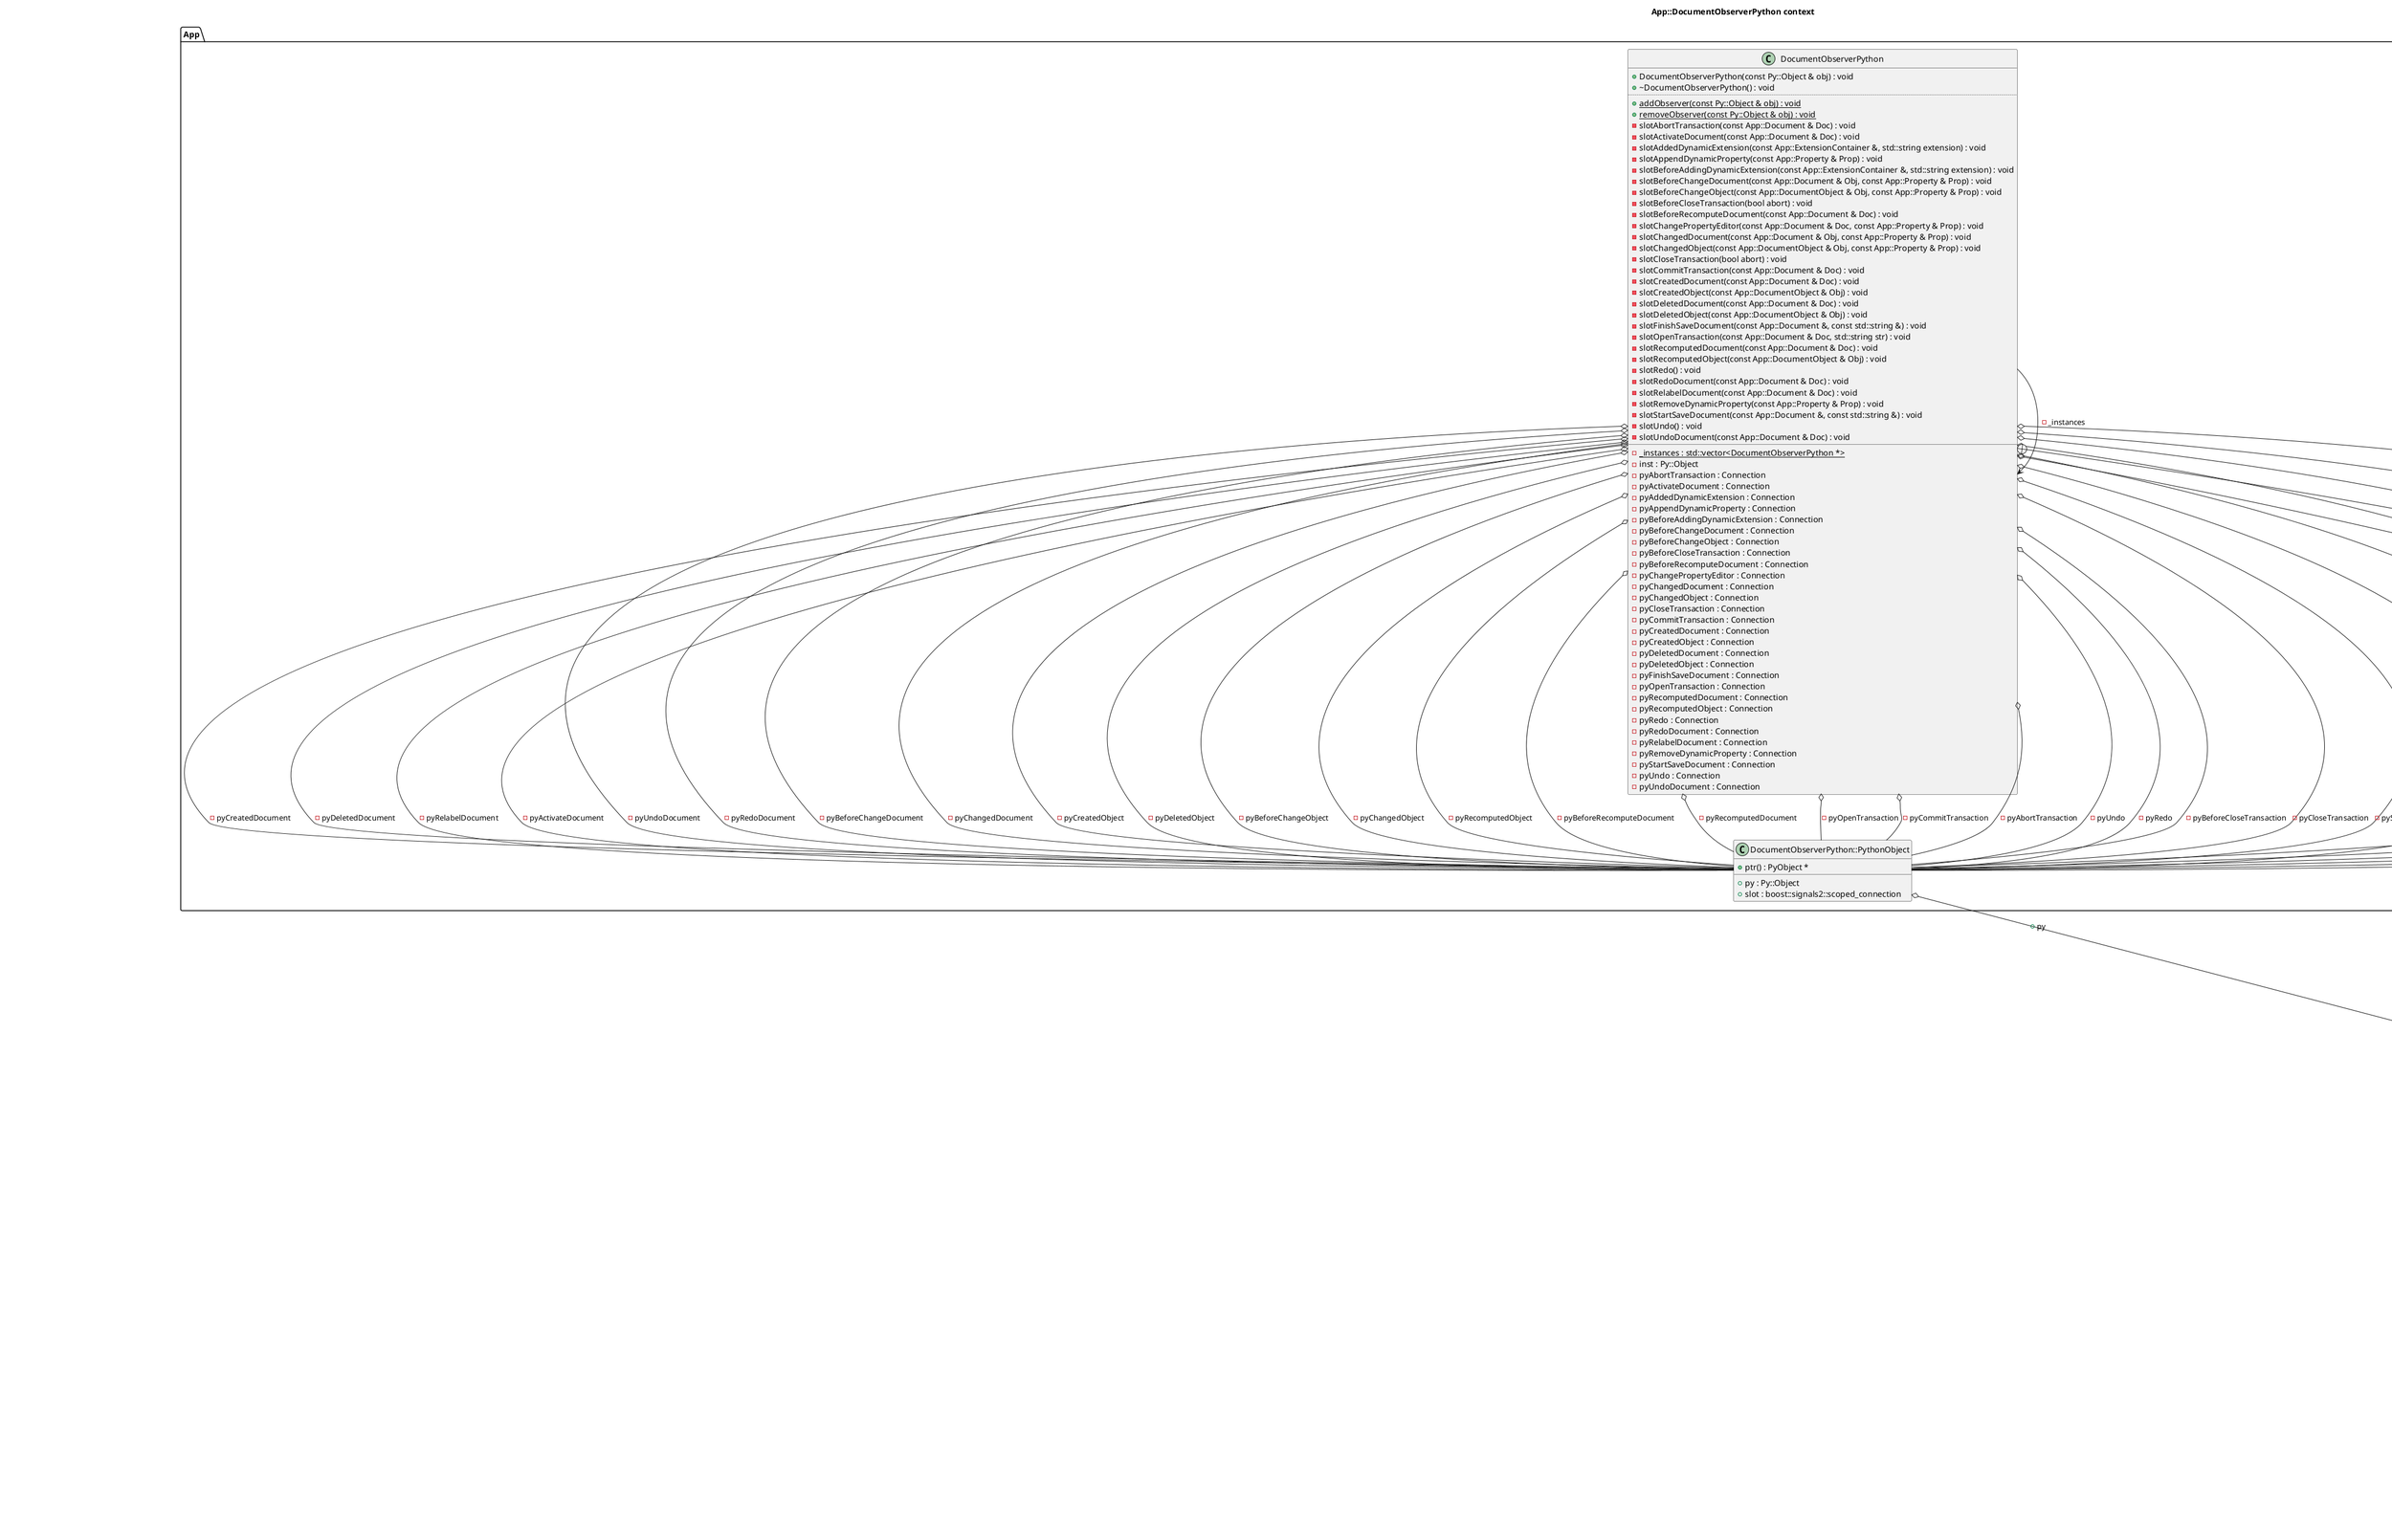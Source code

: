 @startuml
title App::DocumentObserverPython context
package [Py] as C_0006793471478365930557 {
class "Object" as C_0003519981862413375085
class C_0003519981862413375085 [[https://github.com/FreeCAD/FreeCAD/blob/2fcc5317fe3aee96ca73475986a577719fc78e20/src/CXX/Python3/Objects.hxx#L142{Object}]] {
+Object(PyObject * pyob = Py::_None(), bool owned = false) : void [[[https://github.com/FreeCAD/FreeCAD/blob/2fcc5317fe3aee96ca73475986a577719fc78e20/src/CXX/Python3/Objects.hxx#L174{Object}]]]
+Object(const Object & ob) : void [[[https://github.com/FreeCAD/FreeCAD/blob/2fcc5317fe3aee96ca73475986a577719fc78e20/src/CXX/Python3/Objects.hxx#L185{Object}]]]
+~Object() : void [[[https://github.com/FreeCAD/FreeCAD/blob/2fcc5317fe3aee96ca73475986a577719fc78e20/src/CXX/Python3/Objects.hxx#L208{~Object}]]]
..
+operator=(const Object & rhs) : Object & [[[https://github.com/FreeCAD/FreeCAD/blob/2fcc5317fe3aee96ca73475986a577719fc78e20/src/CXX/Python3/Objects.hxx#L193{operator=}]]]
..
+operator*() const : PyObject * [[[https://github.com/FreeCAD/FreeCAD/blob/2fcc5317fe3aee96ca73475986a577719fc78e20/src/CXX/Python3/Objects.hxx#L214{operator*}]]]
+operator=(PyObject * rhsp) : Object & [[[https://github.com/FreeCAD/FreeCAD/blob/2fcc5317fe3aee96ca73475986a577719fc78e20/src/CXX/Python3/Objects.hxx#L199{operator=}]]]
..
+accepts(PyObject *) const : bool [[[https://github.com/FreeCAD/FreeCAD/blob/2fcc5317fe3aee96ca73475986a577719fc78e20/src/CXX/Python3/Objects.hxx#L246{accepts}]]]
+as_bool() const : bool [[[https://github.com/FreeCAD/FreeCAD/blob/2fcc5317fe3aee96ca73475986a577719fc78e20/src/CXX/Python3/Objects.hxx#L292{as_bool}]]]
+as_string() const : std::string [[[https://github.com/FreeCAD/FreeCAD/blob/2fcc5317fe3aee96ca73475986a577719fc78e20/src/CXX/Python3/Objects.hxx#L261{as_string}]]]
+callMemberFunction(const std::string & function_name, const Tuple & args, const Dict & kw) const : Object [[[https://github.com/FreeCAD/FreeCAD/blob/2fcc5317fe3aee96ca73475986a577719fc78e20/src/CXX/Python3/Objects.hxx#L279{callMemberFunction}]]]
+callMemberFunction(const std::string & function_name, const Tuple & args) const : Object [[[https://github.com/FreeCAD/FreeCAD/blob/2fcc5317fe3aee96ca73475986a577719fc78e20/src/CXX/Python3/Objects.hxx#L278{callMemberFunction}]]]
+callMemberFunction(const std::string & function_name) const : Object [[[https://github.com/FreeCAD/FreeCAD/blob/2fcc5317fe3aee96ca73475986a577719fc78e20/src/CXX/Python3/Objects.hxx#L277{callMemberFunction}]]]
+decrement_reference_count() : void [[[https://github.com/FreeCAD/FreeCAD/blob/2fcc5317fe3aee96ca73475986a577719fc78e20/src/CXX/Python3/Objects.hxx#L225{decrement_reference_count}]]]
+delAttr(const std::string & s) : void [[[https://github.com/FreeCAD/FreeCAD/blob/2fcc5317fe3aee96ca73475986a577719fc78e20/src/CXX/Python3/Objects.hxx#L383{delAttr}]]]
+delItem(const Object & key) : void [[[https://github.com/FreeCAD/FreeCAD/blob/2fcc5317fe3aee96ca73475986a577719fc78e20/src/CXX/Python3/Objects.hxx#L394{delItem}]]]
+dir() const : List [[[https://github.com/FreeCAD/FreeCAD/blob/2fcc5317fe3aee96ca73475986a577719fc78e20/src/CXX/Python3/Objects.hxx#L265{dir}]]]
+getAttr(const std::string & s) const : Object [[[https://github.com/FreeCAD/FreeCAD/blob/2fcc5317fe3aee96ca73475986a577719fc78e20/src/CXX/Python3/Objects.hxx#L272{getAttr}]]]
+getItem(const Object & key) const : Object [[[https://github.com/FreeCAD/FreeCAD/blob/2fcc5317fe3aee96ca73475986a577719fc78e20/src/CXX/Python3/Objects.hxx#L281{getItem}]]]
+hasAttr(const std::string & s) const : bool [[[https://github.com/FreeCAD/FreeCAD/blob/2fcc5317fe3aee96ca73475986a577719fc78e20/src/CXX/Python3/Objects.hxx#L267{hasAttr}]]]
+hashValue() const : Py_hash_t [[[https://github.com/FreeCAD/FreeCAD/blob/2fcc5317fe3aee96ca73475986a577719fc78e20/src/CXX/Python3/Objects.hxx#L286{hashValue}]]]
+increment_reference_count() : void [[[https://github.com/FreeCAD/FreeCAD/blob/2fcc5317fe3aee96ca73475986a577719fc78e20/src/CXX/Python3/Objects.hxx#L220{increment_reference_count}]]]
+is(const Object & other) const : bool [[[https://github.com/FreeCAD/FreeCAD/blob/2fcc5317fe3aee96ca73475986a577719fc78e20/src/CXX/Python3/Objects.hxx#L302{is}]]]
+is(PyObject * pother) const : bool [[[https://github.com/FreeCAD/FreeCAD/blob/2fcc5317fe3aee96ca73475986a577719fc78e20/src/CXX/Python3/Objects.hxx#L297{is}]]]
+isBoolean() const : bool [[[https://github.com/FreeCAD/FreeCAD/blob/2fcc5317fe3aee96ca73475986a577719fc78e20/src/CXX/Python3/Objects.hxx#L369{isBoolean}]]]
+isBytes() const : bool [[[https://github.com/FreeCAD/FreeCAD/blob/2fcc5317fe3aee96ca73475986a577719fc78e20/src/CXX/Python3/Objects.hxx#L364{isBytes}]]]
+isCallable() const : bool [[[https://github.com/FreeCAD/FreeCAD/blob/2fcc5317fe3aee96ca73475986a577719fc78e20/src/CXX/Python3/Objects.hxx#L317{isCallable}]]]
+isDict() const : bool [[[https://github.com/FreeCAD/FreeCAD/blob/2fcc5317fe3aee96ca73475986a577719fc78e20/src/CXX/Python3/Objects.hxx#L322{isDict}]]]
+isList() const : bool [[[https://github.com/FreeCAD/FreeCAD/blob/2fcc5317fe3aee96ca73475986a577719fc78e20/src/CXX/Python3/Objects.hxx#L327{isList}]]]
+isMapping() const : bool [[[https://github.com/FreeCAD/FreeCAD/blob/2fcc5317fe3aee96ca73475986a577719fc78e20/src/CXX/Python3/Objects.hxx#L332{isMapping}]]]
+isNone() const : bool [[[https://github.com/FreeCAD/FreeCAD/blob/2fcc5317fe3aee96ca73475986a577719fc78e20/src/CXX/Python3/Objects.hxx#L312{isNone}]]]
+isNull() const : bool [[[https://github.com/FreeCAD/FreeCAD/blob/2fcc5317fe3aee96ca73475986a577719fc78e20/src/CXX/Python3/Objects.hxx#L307{isNull}]]]
+isNumeric() const : bool [[[https://github.com/FreeCAD/FreeCAD/blob/2fcc5317fe3aee96ca73475986a577719fc78e20/src/CXX/Python3/Objects.hxx#L337{isNumeric}]]]
+isSequence() const : bool [[[https://github.com/FreeCAD/FreeCAD/blob/2fcc5317fe3aee96ca73475986a577719fc78e20/src/CXX/Python3/Objects.hxx#L342{isSequence}]]]
+isString() const : bool [[[https://github.com/FreeCAD/FreeCAD/blob/2fcc5317fe3aee96ca73475986a577719fc78e20/src/CXX/Python3/Objects.hxx#L359{isString}]]]
+isTrue() const : bool [[[https://github.com/FreeCAD/FreeCAD/blob/2fcc5317fe3aee96ca73475986a577719fc78e20/src/CXX/Python3/Objects.hxx#L347{isTrue}]]]
+isTuple() const : bool [[[https://github.com/FreeCAD/FreeCAD/blob/2fcc5317fe3aee96ca73475986a577719fc78e20/src/CXX/Python3/Objects.hxx#L354{isTuple}]]]
+isType(const Type & t) const : bool [[[https://github.com/FreeCAD/FreeCAD/blob/2fcc5317fe3aee96ca73475986a577719fc78e20/src/CXX/Python3/Objects.hxx#L352{isType}]]]
+ptr() const : PyObject * [[[https://github.com/FreeCAD/FreeCAD/blob/2fcc5317fe3aee96ca73475986a577719fc78e20/src/CXX/Python3/Objects.hxx#L236{ptr}]]]
+reference_count() const : Py_ssize_t [[[https://github.com/FreeCAD/FreeCAD/blob/2fcc5317fe3aee96ca73475986a577719fc78e20/src/CXX/Python3/Objects.hxx#L252{reference_count}]]]
#release() : void [[[https://github.com/FreeCAD/FreeCAD/blob/2fcc5317fe3aee96ca73475986a577719fc78e20/src/CXX/Python3/Objects.hxx#L164{release}]]]
+repr() const : String [[[https://github.com/FreeCAD/FreeCAD/blob/2fcc5317fe3aee96ca73475986a577719fc78e20/src/CXX/Python3/Objects.hxx#L263{repr}]]]
#set(PyObject * pyob, bool owned = false) : void [[[https://github.com/FreeCAD/FreeCAD/blob/2fcc5317fe3aee96ca73475986a577719fc78e20/src/CXX/Python3/Objects.hxx#L153{set}]]]
+setAttr(const std::string & s, const Object & value) : void [[[https://github.com/FreeCAD/FreeCAD/blob/2fcc5317fe3aee96ca73475986a577719fc78e20/src/CXX/Python3/Objects.hxx#L375{setAttr}]]]
+str() const : String [[[https://github.com/FreeCAD/FreeCAD/blob/2fcc5317fe3aee96ca73475986a577719fc78e20/src/CXX/Python3/Objects.hxx#L259{str}]]]
+type() const : Type [[[https://github.com/FreeCAD/FreeCAD/blob/2fcc5317fe3aee96ca73475986a577719fc78e20/src/CXX/Python3/Objects.hxx#L257{type}]]]
#validate() : void [[[https://github.com/FreeCAD/FreeCAD/blob/2fcc5317fe3aee96ca73475986a577719fc78e20/src/CXX/Python3/Objects.hxx#L170{validate}]]]
__
-p : PyObject * [[[https://github.com/FreeCAD/FreeCAD/blob/2fcc5317fe3aee96ca73475986a577719fc78e20/src/CXX/Python3/Objects.hxx#L150{p}]]]
}
}
package [App] as C_0018282610363821501524 {
class "DocumentObserverPython" as C_0012922739375724488873
class C_0012922739375724488873 [[https://github.com/FreeCAD/FreeCAD/blob/2fcc5317fe3aee96ca73475986a577719fc78e20/src/App/DocumentObserverPython.h#L48{DocumentObserverPython}]] {
+DocumentObserverPython(const Py::Object & obj) : void [[[https://github.com/FreeCAD/FreeCAD/blob/2fcc5317fe3aee96ca73475986a577719fc78e20/src/App/DocumentObserverPython.h#L53{DocumentObserverPython}]]]
+~DocumentObserverPython() : void [[[https://github.com/FreeCAD/FreeCAD/blob/2fcc5317fe3aee96ca73475986a577719fc78e20/src/App/DocumentObserverPython.h#L54{~DocumentObserverPython}]]]
..
{static} +addObserver(const Py::Object & obj) : void [[[https://github.com/FreeCAD/FreeCAD/blob/2fcc5317fe3aee96ca73475986a577719fc78e20/src/App/DocumentObserverPython.h#L56{addObserver}]]]
{static} +removeObserver(const Py::Object & obj) : void [[[https://github.com/FreeCAD/FreeCAD/blob/2fcc5317fe3aee96ca73475986a577719fc78e20/src/App/DocumentObserverPython.h#L57{removeObserver}]]]
-slotAbortTransaction(const App::Document & Doc) : void [[[https://github.com/FreeCAD/FreeCAD/blob/2fcc5317fe3aee96ca73475986a577719fc78e20/src/App/DocumentObserverPython.h#L95{slotAbortTransaction}]]]
-slotActivateDocument(const App::Document & Doc) : void [[[https://github.com/FreeCAD/FreeCAD/blob/2fcc5317fe3aee96ca73475986a577719fc78e20/src/App/DocumentObserverPython.h#L67{slotActivateDocument}]]]
-slotAddedDynamicExtension(const App::ExtensionContainer &, std::string extension) : void [[[https://github.com/FreeCAD/FreeCAD/blob/2fcc5317fe3aee96ca73475986a577719fc78e20/src/App/DocumentObserverPython.h#L117{slotAddedDynamicExtension}]]]
-slotAppendDynamicProperty(const App::Property & Prop) : void [[[https://github.com/FreeCAD/FreeCAD/blob/2fcc5317fe3aee96ca73475986a577719fc78e20/src/App/DocumentObserverPython.h#L105{slotAppendDynamicProperty}]]]
-slotBeforeAddingDynamicExtension(const App::ExtensionContainer &, std::string extension) : void [[[https://github.com/FreeCAD/FreeCAD/blob/2fcc5317fe3aee96ca73475986a577719fc78e20/src/App/DocumentObserverPython.h#L115{slotBeforeAddingDynamicExtension}]]]
-slotBeforeChangeDocument(const App::Document & Obj, const App::Property & Prop) : void [[[https://github.com/FreeCAD/FreeCAD/blob/2fcc5317fe3aee96ca73475986a577719fc78e20/src/App/DocumentObserverPython.h#L69{slotBeforeChangeDocument}]]]
-slotBeforeChangeObject(const App::DocumentObject & Obj, const App::Property & Prop) : void [[[https://github.com/FreeCAD/FreeCAD/blob/2fcc5317fe3aee96ca73475986a577719fc78e20/src/App/DocumentObserverPython.h#L77{slotBeforeChangeObject}]]]
-slotBeforeCloseTransaction(bool abort) : void [[[https://github.com/FreeCAD/FreeCAD/blob/2fcc5317fe3aee96ca73475986a577719fc78e20/src/App/DocumentObserverPython.h#L101{slotBeforeCloseTransaction}]]]
-slotBeforeRecomputeDocument(const App::Document & Doc) : void [[[https://github.com/FreeCAD/FreeCAD/blob/2fcc5317fe3aee96ca73475986a577719fc78e20/src/App/DocumentObserverPython.h#L87{slotBeforeRecomputeDocument}]]]
-slotChangePropertyEditor(const App::Document & Doc, const App::Property & Prop) : void [[[https://github.com/FreeCAD/FreeCAD/blob/2fcc5317fe3aee96ca73475986a577719fc78e20/src/App/DocumentObserverPython.h#L109{slotChangePropertyEditor}]]]
-slotChangedDocument(const App::Document & Obj, const App::Property & Prop) : void [[[https://github.com/FreeCAD/FreeCAD/blob/2fcc5317fe3aee96ca73475986a577719fc78e20/src/App/DocumentObserverPython.h#L71{slotChangedDocument}]]]
-slotChangedObject(const App::DocumentObject & Obj, const App::Property & Prop) : void [[[https://github.com/FreeCAD/FreeCAD/blob/2fcc5317fe3aee96ca73475986a577719fc78e20/src/App/DocumentObserverPython.h#L79{slotChangedObject}]]]
-slotCloseTransaction(bool abort) : void [[[https://github.com/FreeCAD/FreeCAD/blob/2fcc5317fe3aee96ca73475986a577719fc78e20/src/App/DocumentObserverPython.h#L103{slotCloseTransaction}]]]
-slotCommitTransaction(const App::Document & Doc) : void [[[https://github.com/FreeCAD/FreeCAD/blob/2fcc5317fe3aee96ca73475986a577719fc78e20/src/App/DocumentObserverPython.h#L93{slotCommitTransaction}]]]
-slotCreatedDocument(const App::Document & Doc) : void [[[https://github.com/FreeCAD/FreeCAD/blob/2fcc5317fe3aee96ca73475986a577719fc78e20/src/App/DocumentObserverPython.h#L61{slotCreatedDocument}]]]
-slotCreatedObject(const App::DocumentObject & Obj) : void [[[https://github.com/FreeCAD/FreeCAD/blob/2fcc5317fe3aee96ca73475986a577719fc78e20/src/App/DocumentObserverPython.h#L73{slotCreatedObject}]]]
-slotDeletedDocument(const App::Document & Doc) : void [[[https://github.com/FreeCAD/FreeCAD/blob/2fcc5317fe3aee96ca73475986a577719fc78e20/src/App/DocumentObserverPython.h#L63{slotDeletedDocument}]]]
-slotDeletedObject(const App::DocumentObject & Obj) : void [[[https://github.com/FreeCAD/FreeCAD/blob/2fcc5317fe3aee96ca73475986a577719fc78e20/src/App/DocumentObserverPython.h#L75{slotDeletedObject}]]]
-slotFinishSaveDocument(const App::Document &, const std::string &) : void [[[https://github.com/FreeCAD/FreeCAD/blob/2fcc5317fe3aee96ca73475986a577719fc78e20/src/App/DocumentObserverPython.h#L113{slotFinishSaveDocument}]]]
-slotOpenTransaction(const App::Document & Doc, std::string str) : void [[[https://github.com/FreeCAD/FreeCAD/blob/2fcc5317fe3aee96ca73475986a577719fc78e20/src/App/DocumentObserverPython.h#L91{slotOpenTransaction}]]]
-slotRecomputedDocument(const App::Document & Doc) : void [[[https://github.com/FreeCAD/FreeCAD/blob/2fcc5317fe3aee96ca73475986a577719fc78e20/src/App/DocumentObserverPython.h#L89{slotRecomputedDocument}]]]
-slotRecomputedObject(const App::DocumentObject & Obj) : void [[[https://github.com/FreeCAD/FreeCAD/blob/2fcc5317fe3aee96ca73475986a577719fc78e20/src/App/DocumentObserverPython.h#L85{slotRecomputedObject}]]]
-slotRedo() : void [[[https://github.com/FreeCAD/FreeCAD/blob/2fcc5317fe3aee96ca73475986a577719fc78e20/src/App/DocumentObserverPython.h#L99{slotRedo}]]]
-slotRedoDocument(const App::Document & Doc) : void [[[https://github.com/FreeCAD/FreeCAD/blob/2fcc5317fe3aee96ca73475986a577719fc78e20/src/App/DocumentObserverPython.h#L83{slotRedoDocument}]]]
-slotRelabelDocument(const App::Document & Doc) : void [[[https://github.com/FreeCAD/FreeCAD/blob/2fcc5317fe3aee96ca73475986a577719fc78e20/src/App/DocumentObserverPython.h#L65{slotRelabelDocument}]]]
-slotRemoveDynamicProperty(const App::Property & Prop) : void [[[https://github.com/FreeCAD/FreeCAD/blob/2fcc5317fe3aee96ca73475986a577719fc78e20/src/App/DocumentObserverPython.h#L107{slotRemoveDynamicProperty}]]]
-slotStartSaveDocument(const App::Document &, const std::string &) : void [[[https://github.com/FreeCAD/FreeCAD/blob/2fcc5317fe3aee96ca73475986a577719fc78e20/src/App/DocumentObserverPython.h#L111{slotStartSaveDocument}]]]
-slotUndo() : void [[[https://github.com/FreeCAD/FreeCAD/blob/2fcc5317fe3aee96ca73475986a577719fc78e20/src/App/DocumentObserverPython.h#L97{slotUndo}]]]
-slotUndoDocument(const App::Document & Doc) : void [[[https://github.com/FreeCAD/FreeCAD/blob/2fcc5317fe3aee96ca73475986a577719fc78e20/src/App/DocumentObserverPython.h#L81{slotUndoDocument}]]]
__
{static} -_instances : std::vector<DocumentObserverPython *> [[[https://github.com/FreeCAD/FreeCAD/blob/2fcc5317fe3aee96ca73475986a577719fc78e20/src/App/DocumentObserverPython.h#L122{_instances}]]]
-inst : Py::Object [[[https://github.com/FreeCAD/FreeCAD/blob/2fcc5317fe3aee96ca73475986a577719fc78e20/src/App/DocumentObserverPython.h#L121{inst}]]]
-pyAbortTransaction : Connection [[[https://github.com/FreeCAD/FreeCAD/blob/2fcc5317fe3aee96ca73475986a577719fc78e20/src/App/DocumentObserverPython.h#L149{pyAbortTransaction}]]]
-pyActivateDocument : Connection [[[https://github.com/FreeCAD/FreeCAD/blob/2fcc5317fe3aee96ca73475986a577719fc78e20/src/App/DocumentObserverPython.h#L135{pyActivateDocument}]]]
-pyAddedDynamicExtension : Connection [[[https://github.com/FreeCAD/FreeCAD/blob/2fcc5317fe3aee96ca73475986a577719fc78e20/src/App/DocumentObserverPython.h#L160{pyAddedDynamicExtension}]]]
-pyAppendDynamicProperty : Connection [[[https://github.com/FreeCAD/FreeCAD/blob/2fcc5317fe3aee96ca73475986a577719fc78e20/src/App/DocumentObserverPython.h#L156{pyAppendDynamicProperty}]]]
-pyBeforeAddingDynamicExtension : Connection [[[https://github.com/FreeCAD/FreeCAD/blob/2fcc5317fe3aee96ca73475986a577719fc78e20/src/App/DocumentObserverPython.h#L159{pyBeforeAddingDynamicExtension}]]]
-pyBeforeChangeDocument : Connection [[[https://github.com/FreeCAD/FreeCAD/blob/2fcc5317fe3aee96ca73475986a577719fc78e20/src/App/DocumentObserverPython.h#L138{pyBeforeChangeDocument}]]]
-pyBeforeChangeObject : Connection [[[https://github.com/FreeCAD/FreeCAD/blob/2fcc5317fe3aee96ca73475986a577719fc78e20/src/App/DocumentObserverPython.h#L142{pyBeforeChangeObject}]]]
-pyBeforeCloseTransaction : Connection [[[https://github.com/FreeCAD/FreeCAD/blob/2fcc5317fe3aee96ca73475986a577719fc78e20/src/App/DocumentObserverPython.h#L152{pyBeforeCloseTransaction}]]]
-pyBeforeRecomputeDocument : Connection [[[https://github.com/FreeCAD/FreeCAD/blob/2fcc5317fe3aee96ca73475986a577719fc78e20/src/App/DocumentObserverPython.h#L145{pyBeforeRecomputeDocument}]]]
-pyChangePropertyEditor : Connection [[[https://github.com/FreeCAD/FreeCAD/blob/2fcc5317fe3aee96ca73475986a577719fc78e20/src/App/DocumentObserverPython.h#L158{pyChangePropertyEditor}]]]
-pyChangedDocument : Connection [[[https://github.com/FreeCAD/FreeCAD/blob/2fcc5317fe3aee96ca73475986a577719fc78e20/src/App/DocumentObserverPython.h#L139{pyChangedDocument}]]]
-pyChangedObject : Connection [[[https://github.com/FreeCAD/FreeCAD/blob/2fcc5317fe3aee96ca73475986a577719fc78e20/src/App/DocumentObserverPython.h#L143{pyChangedObject}]]]
-pyCloseTransaction : Connection [[[https://github.com/FreeCAD/FreeCAD/blob/2fcc5317fe3aee96ca73475986a577719fc78e20/src/App/DocumentObserverPython.h#L153{pyCloseTransaction}]]]
-pyCommitTransaction : Connection [[[https://github.com/FreeCAD/FreeCAD/blob/2fcc5317fe3aee96ca73475986a577719fc78e20/src/App/DocumentObserverPython.h#L148{pyCommitTransaction}]]]
-pyCreatedDocument : Connection [[[https://github.com/FreeCAD/FreeCAD/blob/2fcc5317fe3aee96ca73475986a577719fc78e20/src/App/DocumentObserverPython.h#L132{pyCreatedDocument}]]]
-pyCreatedObject : Connection [[[https://github.com/FreeCAD/FreeCAD/blob/2fcc5317fe3aee96ca73475986a577719fc78e20/src/App/DocumentObserverPython.h#L140{pyCreatedObject}]]]
-pyDeletedDocument : Connection [[[https://github.com/FreeCAD/FreeCAD/blob/2fcc5317fe3aee96ca73475986a577719fc78e20/src/App/DocumentObserverPython.h#L133{pyDeletedDocument}]]]
-pyDeletedObject : Connection [[[https://github.com/FreeCAD/FreeCAD/blob/2fcc5317fe3aee96ca73475986a577719fc78e20/src/App/DocumentObserverPython.h#L141{pyDeletedObject}]]]
-pyFinishSaveDocument : Connection [[[https://github.com/FreeCAD/FreeCAD/blob/2fcc5317fe3aee96ca73475986a577719fc78e20/src/App/DocumentObserverPython.h#L155{pyFinishSaveDocument}]]]
-pyOpenTransaction : Connection [[[https://github.com/FreeCAD/FreeCAD/blob/2fcc5317fe3aee96ca73475986a577719fc78e20/src/App/DocumentObserverPython.h#L147{pyOpenTransaction}]]]
-pyRecomputedDocument : Connection [[[https://github.com/FreeCAD/FreeCAD/blob/2fcc5317fe3aee96ca73475986a577719fc78e20/src/App/DocumentObserverPython.h#L146{pyRecomputedDocument}]]]
-pyRecomputedObject : Connection [[[https://github.com/FreeCAD/FreeCAD/blob/2fcc5317fe3aee96ca73475986a577719fc78e20/src/App/DocumentObserverPython.h#L144{pyRecomputedObject}]]]
-pyRedo : Connection [[[https://github.com/FreeCAD/FreeCAD/blob/2fcc5317fe3aee96ca73475986a577719fc78e20/src/App/DocumentObserverPython.h#L151{pyRedo}]]]
-pyRedoDocument : Connection [[[https://github.com/FreeCAD/FreeCAD/blob/2fcc5317fe3aee96ca73475986a577719fc78e20/src/App/DocumentObserverPython.h#L137{pyRedoDocument}]]]
-pyRelabelDocument : Connection [[[https://github.com/FreeCAD/FreeCAD/blob/2fcc5317fe3aee96ca73475986a577719fc78e20/src/App/DocumentObserverPython.h#L134{pyRelabelDocument}]]]
-pyRemoveDynamicProperty : Connection [[[https://github.com/FreeCAD/FreeCAD/blob/2fcc5317fe3aee96ca73475986a577719fc78e20/src/App/DocumentObserverPython.h#L157{pyRemoveDynamicProperty}]]]
-pyStartSaveDocument : Connection [[[https://github.com/FreeCAD/FreeCAD/blob/2fcc5317fe3aee96ca73475986a577719fc78e20/src/App/DocumentObserverPython.h#L154{pyStartSaveDocument}]]]
-pyUndo : Connection [[[https://github.com/FreeCAD/FreeCAD/blob/2fcc5317fe3aee96ca73475986a577719fc78e20/src/App/DocumentObserverPython.h#L150{pyUndo}]]]
-pyUndoDocument : Connection [[[https://github.com/FreeCAD/FreeCAD/blob/2fcc5317fe3aee96ca73475986a577719fc78e20/src/App/DocumentObserverPython.h#L136{pyUndoDocument}]]]
}
class "DocumentObserverPython::PythonObject" as C_0002918141556241399540
class C_0002918141556241399540 [[https://github.com/FreeCAD/FreeCAD/blob/2fcc5317fe3aee96ca73475986a577719fc78e20/src/App/DocumentObserverPython.h#L124{DocumentObserverPython::PythonObject}]] {
+ptr() : PyObject * [[[https://github.com/FreeCAD/FreeCAD/blob/2fcc5317fe3aee96ca73475986a577719fc78e20/src/App/DocumentObserverPython.h#L127{ptr}]]]
__
+py : Py::Object [[[https://github.com/FreeCAD/FreeCAD/blob/2fcc5317fe3aee96ca73475986a577719fc78e20/src/App/DocumentObserverPython.h#L126{py}]]]
+slot : boost::signals2::scoped_connection [[[https://github.com/FreeCAD/FreeCAD/blob/2fcc5317fe3aee96ca73475986a577719fc78e20/src/App/DocumentObserverPython.h#L125{slot}]]]
}
}
C_0012922739375724488873 o-- C_0003519981862413375085 [[https://github.com/FreeCAD/FreeCAD/blob/2fcc5317fe3aee96ca73475986a577719fc78e20/src/App/DocumentObserverPython.h#L121{inst}]] : -inst
C_0012922739375724488873 o-- C_0002918141556241399540 [[https://github.com/FreeCAD/FreeCAD/blob/2fcc5317fe3aee96ca73475986a577719fc78e20/src/App/DocumentObserverPython.h#L132{pyCreatedDocument}]] : -pyCreatedDocument
C_0012922739375724488873 o-- C_0002918141556241399540 [[https://github.com/FreeCAD/FreeCAD/blob/2fcc5317fe3aee96ca73475986a577719fc78e20/src/App/DocumentObserverPython.h#L133{pyDeletedDocument}]] : -pyDeletedDocument
C_0012922739375724488873 o-- C_0002918141556241399540 [[https://github.com/FreeCAD/FreeCAD/blob/2fcc5317fe3aee96ca73475986a577719fc78e20/src/App/DocumentObserverPython.h#L134{pyRelabelDocument}]] : -pyRelabelDocument
C_0012922739375724488873 o-- C_0002918141556241399540 [[https://github.com/FreeCAD/FreeCAD/blob/2fcc5317fe3aee96ca73475986a577719fc78e20/src/App/DocumentObserverPython.h#L135{pyActivateDocument}]] : -pyActivateDocument
C_0012922739375724488873 o-- C_0002918141556241399540 [[https://github.com/FreeCAD/FreeCAD/blob/2fcc5317fe3aee96ca73475986a577719fc78e20/src/App/DocumentObserverPython.h#L136{pyUndoDocument}]] : -pyUndoDocument
C_0012922739375724488873 o-- C_0002918141556241399540 [[https://github.com/FreeCAD/FreeCAD/blob/2fcc5317fe3aee96ca73475986a577719fc78e20/src/App/DocumentObserverPython.h#L137{pyRedoDocument}]] : -pyRedoDocument
C_0012922739375724488873 o-- C_0002918141556241399540 [[https://github.com/FreeCAD/FreeCAD/blob/2fcc5317fe3aee96ca73475986a577719fc78e20/src/App/DocumentObserverPython.h#L138{pyBeforeChangeDocument}]] : -pyBeforeChangeDocument
C_0012922739375724488873 o-- C_0002918141556241399540 [[https://github.com/FreeCAD/FreeCAD/blob/2fcc5317fe3aee96ca73475986a577719fc78e20/src/App/DocumentObserverPython.h#L139{pyChangedDocument}]] : -pyChangedDocument
C_0012922739375724488873 o-- C_0002918141556241399540 [[https://github.com/FreeCAD/FreeCAD/blob/2fcc5317fe3aee96ca73475986a577719fc78e20/src/App/DocumentObserverPython.h#L140{pyCreatedObject}]] : -pyCreatedObject
C_0012922739375724488873 o-- C_0002918141556241399540 [[https://github.com/FreeCAD/FreeCAD/blob/2fcc5317fe3aee96ca73475986a577719fc78e20/src/App/DocumentObserverPython.h#L141{pyDeletedObject}]] : -pyDeletedObject
C_0012922739375724488873 o-- C_0002918141556241399540 [[https://github.com/FreeCAD/FreeCAD/blob/2fcc5317fe3aee96ca73475986a577719fc78e20/src/App/DocumentObserverPython.h#L142{pyBeforeChangeObject}]] : -pyBeforeChangeObject
C_0012922739375724488873 o-- C_0002918141556241399540 [[https://github.com/FreeCAD/FreeCAD/blob/2fcc5317fe3aee96ca73475986a577719fc78e20/src/App/DocumentObserverPython.h#L143{pyChangedObject}]] : -pyChangedObject
C_0012922739375724488873 o-- C_0002918141556241399540 [[https://github.com/FreeCAD/FreeCAD/blob/2fcc5317fe3aee96ca73475986a577719fc78e20/src/App/DocumentObserverPython.h#L144{pyRecomputedObject}]] : -pyRecomputedObject
C_0012922739375724488873 o-- C_0002918141556241399540 [[https://github.com/FreeCAD/FreeCAD/blob/2fcc5317fe3aee96ca73475986a577719fc78e20/src/App/DocumentObserverPython.h#L145{pyBeforeRecomputeDocument}]] : -pyBeforeRecomputeDocument
C_0012922739375724488873 o-- C_0002918141556241399540 [[https://github.com/FreeCAD/FreeCAD/blob/2fcc5317fe3aee96ca73475986a577719fc78e20/src/App/DocumentObserverPython.h#L146{pyRecomputedDocument}]] : -pyRecomputedDocument
C_0012922739375724488873 o-- C_0002918141556241399540 [[https://github.com/FreeCAD/FreeCAD/blob/2fcc5317fe3aee96ca73475986a577719fc78e20/src/App/DocumentObserverPython.h#L147{pyOpenTransaction}]] : -pyOpenTransaction
C_0012922739375724488873 o-- C_0002918141556241399540 [[https://github.com/FreeCAD/FreeCAD/blob/2fcc5317fe3aee96ca73475986a577719fc78e20/src/App/DocumentObserverPython.h#L148{pyCommitTransaction}]] : -pyCommitTransaction
C_0012922739375724488873 o-- C_0002918141556241399540 [[https://github.com/FreeCAD/FreeCAD/blob/2fcc5317fe3aee96ca73475986a577719fc78e20/src/App/DocumentObserverPython.h#L149{pyAbortTransaction}]] : -pyAbortTransaction
C_0012922739375724488873 o-- C_0002918141556241399540 [[https://github.com/FreeCAD/FreeCAD/blob/2fcc5317fe3aee96ca73475986a577719fc78e20/src/App/DocumentObserverPython.h#L150{pyUndo}]] : -pyUndo
C_0012922739375724488873 o-- C_0002918141556241399540 [[https://github.com/FreeCAD/FreeCAD/blob/2fcc5317fe3aee96ca73475986a577719fc78e20/src/App/DocumentObserverPython.h#L151{pyRedo}]] : -pyRedo
C_0012922739375724488873 o-- C_0002918141556241399540 [[https://github.com/FreeCAD/FreeCAD/blob/2fcc5317fe3aee96ca73475986a577719fc78e20/src/App/DocumentObserverPython.h#L152{pyBeforeCloseTransaction}]] : -pyBeforeCloseTransaction
C_0012922739375724488873 o-- C_0002918141556241399540 [[https://github.com/FreeCAD/FreeCAD/blob/2fcc5317fe3aee96ca73475986a577719fc78e20/src/App/DocumentObserverPython.h#L153{pyCloseTransaction}]] : -pyCloseTransaction
C_0012922739375724488873 o-- C_0002918141556241399540 [[https://github.com/FreeCAD/FreeCAD/blob/2fcc5317fe3aee96ca73475986a577719fc78e20/src/App/DocumentObserverPython.h#L154{pyStartSaveDocument}]] : -pyStartSaveDocument
C_0012922739375724488873 o-- C_0002918141556241399540 [[https://github.com/FreeCAD/FreeCAD/blob/2fcc5317fe3aee96ca73475986a577719fc78e20/src/App/DocumentObserverPython.h#L155{pyFinishSaveDocument}]] : -pyFinishSaveDocument
C_0012922739375724488873 o-- C_0002918141556241399540 [[https://github.com/FreeCAD/FreeCAD/blob/2fcc5317fe3aee96ca73475986a577719fc78e20/src/App/DocumentObserverPython.h#L156{pyAppendDynamicProperty}]] : -pyAppendDynamicProperty
C_0012922739375724488873 o-- C_0002918141556241399540 [[https://github.com/FreeCAD/FreeCAD/blob/2fcc5317fe3aee96ca73475986a577719fc78e20/src/App/DocumentObserverPython.h#L157{pyRemoveDynamicProperty}]] : -pyRemoveDynamicProperty
C_0012922739375724488873 o-- C_0002918141556241399540 [[https://github.com/FreeCAD/FreeCAD/blob/2fcc5317fe3aee96ca73475986a577719fc78e20/src/App/DocumentObserverPython.h#L158{pyChangePropertyEditor}]] : -pyChangePropertyEditor
C_0012922739375724488873 o-- C_0002918141556241399540 [[https://github.com/FreeCAD/FreeCAD/blob/2fcc5317fe3aee96ca73475986a577719fc78e20/src/App/DocumentObserverPython.h#L159{pyBeforeAddingDynamicExtension}]] : -pyBeforeAddingDynamicExtension
C_0012922739375724488873 o-- C_0002918141556241399540 [[https://github.com/FreeCAD/FreeCAD/blob/2fcc5317fe3aee96ca73475986a577719fc78e20/src/App/DocumentObserverPython.h#L160{pyAddedDynamicExtension}]] : -pyAddedDynamicExtension
C_0012922739375724488873 --> C_0012922739375724488873 [[https://github.com/FreeCAD/FreeCAD/blob/2fcc5317fe3aee96ca73475986a577719fc78e20/src/App/DocumentObserverPython.h#L122{_instances}]] : -_instances
C_0002918141556241399540 --+ C_0012922739375724488873
C_0002918141556241399540 o-- C_0003519981862413375085 [[https://github.com/FreeCAD/FreeCAD/blob/2fcc5317fe3aee96ca73475986a577719fc78e20/src/App/DocumentObserverPython.h#L126{py}]] : +py

'Generated with clang-uml, version 0.6.0
'LLVM version Ubuntu clang version 19.1.1 (1ubuntu1)
@enduml

